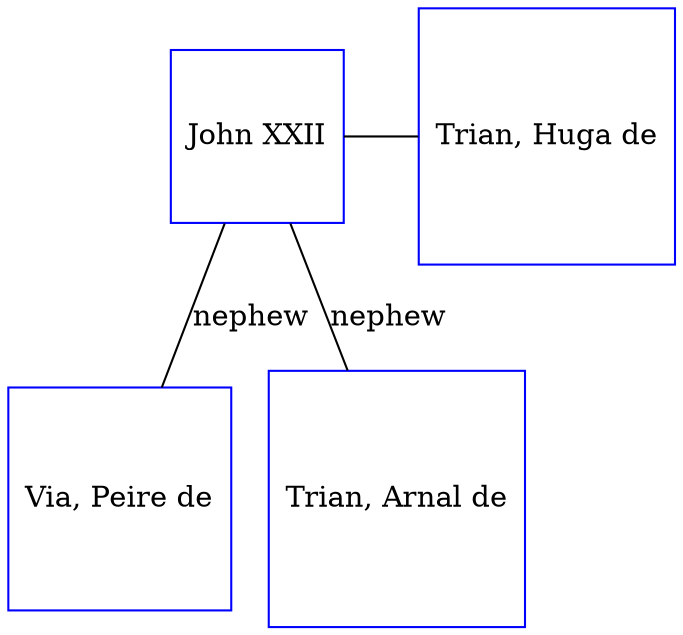 digraph D {
    edge [dir=none];    node [shape=box];    "006884"   [label="John XXII", shape=box, regular=1, color="blue"] ;
"006885"   [label="Via, Peire de", shape=box, regular=1, color="blue"] ;
"025636"   [label="Trian, Huga de", shape=box, regular=1, color="blue"] ;
"006883"   [label="Trian, Arnal de", shape=box, regular=1, color="blue"] ;
{rank=same; 006884->025636};
006884->006885 [label="nephew", arrowsize=0.0]; 
006884->006883 [label="nephew", arrowsize=0.0]; 
}